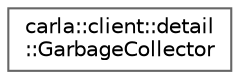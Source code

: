 digraph "类继承关系图"
{
 // INTERACTIVE_SVG=YES
 // LATEX_PDF_SIZE
  bgcolor="transparent";
  edge [fontname=Helvetica,fontsize=10,labelfontname=Helvetica,labelfontsize=10];
  node [fontname=Helvetica,fontsize=10,shape=box,height=0.2,width=0.4];
  rankdir="LR";
  Node0 [id="Node000000",label="carla::client::detail\l::GarbageCollector",height=0.2,width=0.4,color="grey40", fillcolor="white", style="filled",URL="$d4/d2c/structcarla_1_1client_1_1detail_1_1GarbageCollector.html",tooltip=" "];
}
